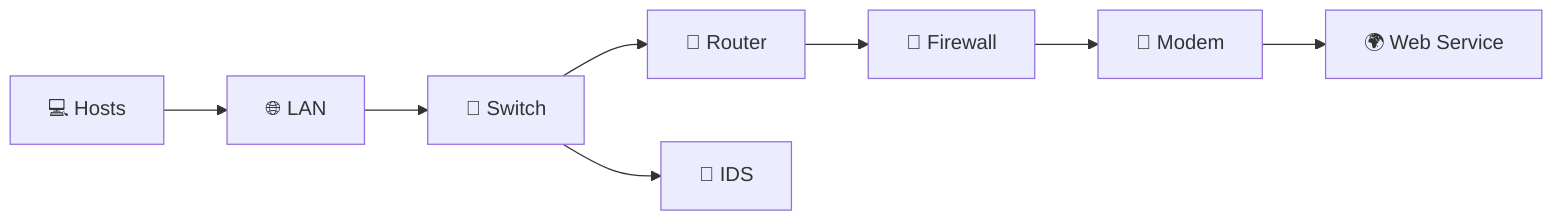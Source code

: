 graph LR
    A[💻 Hosts] --> B[🌐 LAN]
    B --> C[🔀 Switch]
    C --> D[📡 Router]
    C --> G[🛑 IDS]
    D --> E[🧱 Firewall]
    E --> F[📶 Modem]
    F --> H[🌍 Web Service]